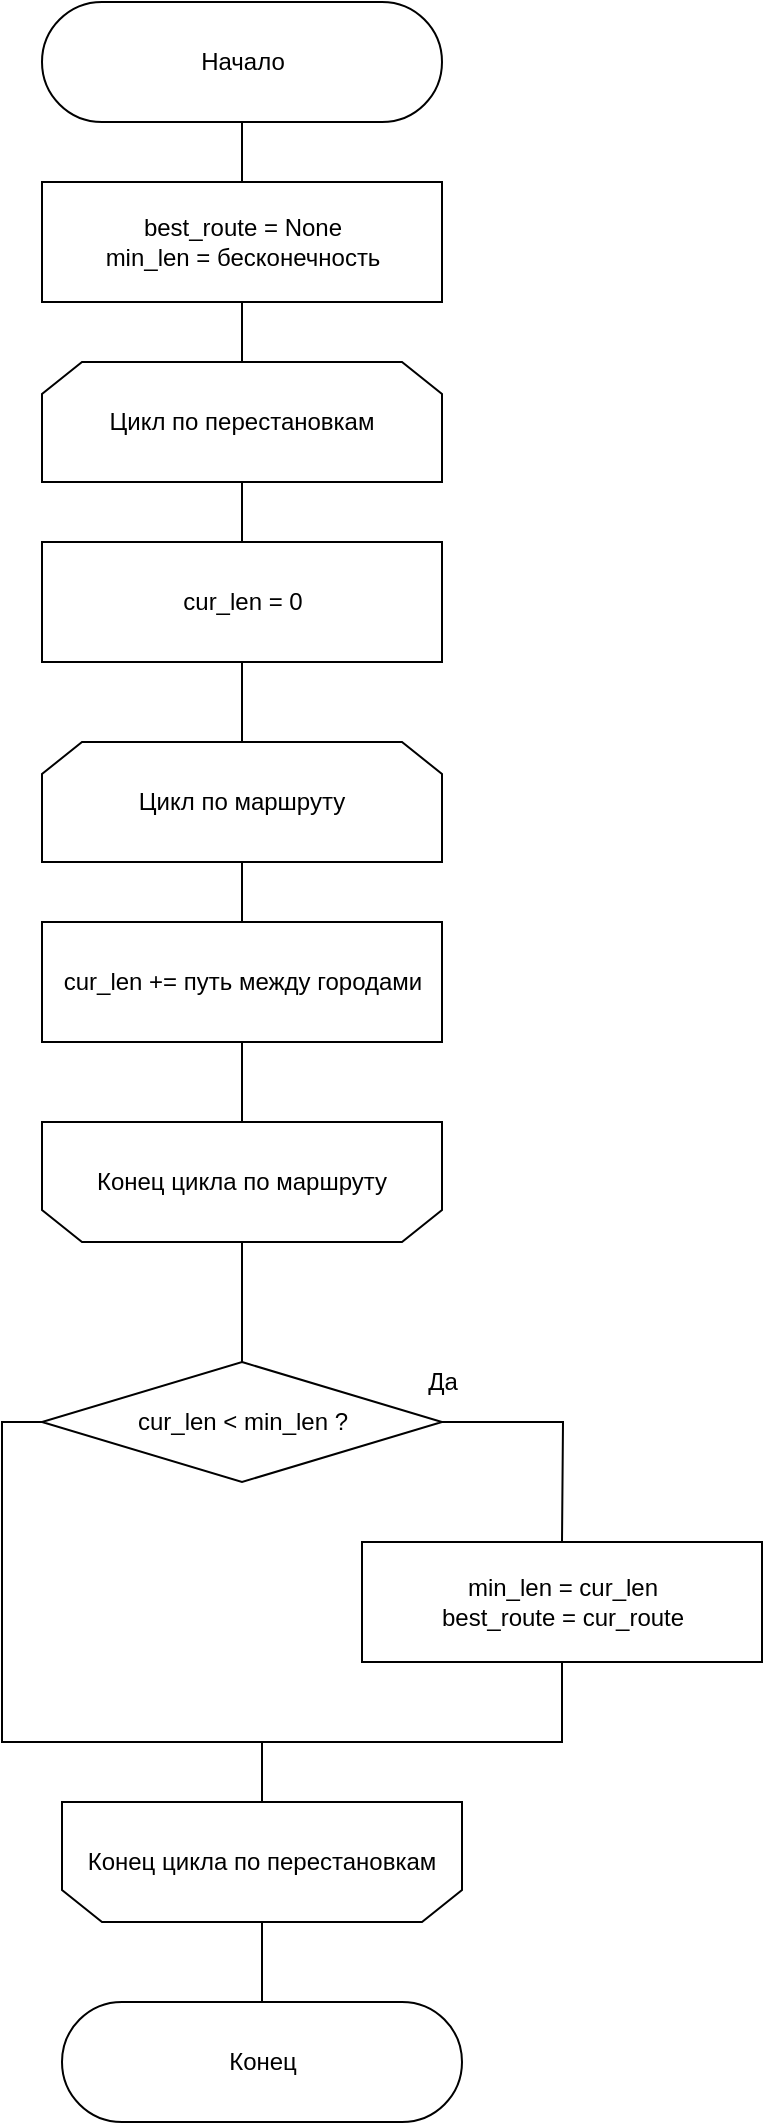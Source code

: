 <mxfile version="24.7.8">
  <diagram id="QM2p47kPDZQZnexqTIiv" name="Страница 1">
    <mxGraphModel dx="474" dy="838" grid="1" gridSize="10" guides="1" tooltips="1" connect="1" arrows="1" fold="1" page="1" pageScale="1" pageWidth="1654" pageHeight="2336" math="0" shadow="0">
      <root>
        <mxCell id="0" />
        <mxCell id="1" parent="0" />
        <mxCell id="197" style="edgeStyle=none;html=1;exitX=0.5;exitY=0.5;exitDx=0;exitDy=30;exitPerimeter=0;entryX=0.5;entryY=0;entryDx=0;entryDy=0;endArrow=none;endFill=0;" parent="1" source="3" target="167" edge="1">
          <mxGeometry relative="1" as="geometry" />
        </mxCell>
        <mxCell id="3" value="Начало" style="html=1;dashed=0;whitespace=wrap;shape=mxgraph.dfd.start" parent="1" vertex="1">
          <mxGeometry x="860" y="210" width="200" height="60" as="geometry" />
        </mxCell>
        <mxCell id="Kszkaf4qabi_7N6jdBUt-236" style="edgeStyle=orthogonalEdgeStyle;rounded=0;orthogonalLoop=1;jettySize=auto;html=1;exitX=0.5;exitY=1;exitDx=0;exitDy=0;entryX=0.5;entryY=0;entryDx=0;entryDy=0;endArrow=none;endFill=0;" edge="1" parent="1" source="167">
          <mxGeometry relative="1" as="geometry">
            <mxPoint x="960" y="390" as="targetPoint" />
          </mxGeometry>
        </mxCell>
        <mxCell id="167" value="best_route = None&lt;div&gt;min_len = бесконечность&lt;br&gt;&lt;/div&gt;" style="html=1;dashed=0;whitespace=wrap;" parent="1" vertex="1">
          <mxGeometry x="860" y="300" width="200" height="60" as="geometry" />
        </mxCell>
        <mxCell id="231" style="edgeStyle=orthogonalEdgeStyle;rounded=0;html=1;exitX=0.5;exitY=1;exitDx=0;exitDy=0;entryX=0.5;entryY=0;entryDx=0;entryDy=0;endArrow=none;endFill=0;" parent="1" source="181" target="228" edge="1">
          <mxGeometry relative="1" as="geometry" />
        </mxCell>
        <mxCell id="Kszkaf4qabi_7N6jdBUt-237" style="edgeStyle=orthogonalEdgeStyle;rounded=0;orthogonalLoop=1;jettySize=auto;html=1;exitX=0.5;exitY=0;exitDx=0;exitDy=0;entryX=0.5;entryY=1;entryDx=0;entryDy=0;endArrow=none;endFill=0;" edge="1" parent="1" source="181">
          <mxGeometry relative="1" as="geometry">
            <mxPoint x="960" y="360" as="targetPoint" />
          </mxGeometry>
        </mxCell>
        <mxCell id="181" value="Цикл по перестановкам" style="shape=loopLimit;whiteSpace=wrap;html=1;direction=east" parent="1" vertex="1">
          <mxGeometry x="860" y="390" width="200" height="60" as="geometry" />
        </mxCell>
        <mxCell id="199" style="edgeStyle=orthogonalEdgeStyle;rounded=0;orthogonalLoop=1;jettySize=auto;html=1;exitX=1;exitY=0.5;exitDx=0;exitDy=0;endArrow=none;endFill=0;" parent="1" source="201" edge="1">
          <mxGeometry relative="1" as="geometry">
            <mxPoint x="1120" y="980" as="targetPoint" />
          </mxGeometry>
        </mxCell>
        <mxCell id="Kszkaf4qabi_7N6jdBUt-247" style="edgeStyle=orthogonalEdgeStyle;rounded=0;orthogonalLoop=1;jettySize=auto;html=1;exitX=0;exitY=0.5;exitDx=0;exitDy=0;endArrow=none;endFill=0;" edge="1" parent="1" source="201">
          <mxGeometry relative="1" as="geometry">
            <mxPoint x="970" y="1080" as="targetPoint" />
            <Array as="points">
              <mxPoint x="840" y="920" />
              <mxPoint x="840" y="1080" />
            </Array>
          </mxGeometry>
        </mxCell>
        <mxCell id="201" value="cur_len &amp;lt; min_len ?" style="shape=rhombus;html=1;dashed=0;whitespace=wrap;perimeter=rhombusPerimeter;" parent="1" vertex="1">
          <mxGeometry x="860" y="890" width="200" height="60" as="geometry" />
        </mxCell>
        <mxCell id="202" value="Да" style="text;html=1;align=center;verticalAlign=middle;resizable=0;points=[];autosize=1;strokeColor=none;" parent="1" vertex="1">
          <mxGeometry x="1045" y="890" width="30" height="20" as="geometry" />
        </mxCell>
        <mxCell id="Kszkaf4qabi_7N6jdBUt-245" style="edgeStyle=orthogonalEdgeStyle;rounded=0;orthogonalLoop=1;jettySize=auto;html=1;exitX=0.5;exitY=1;exitDx=0;exitDy=0;entryX=0.5;entryY=1;entryDx=0;entryDy=0;endArrow=none;endFill=0;" edge="1" parent="1" source="203" target="212">
          <mxGeometry relative="1" as="geometry">
            <Array as="points">
              <mxPoint x="1120" y="1080" />
              <mxPoint x="970" y="1080" />
            </Array>
          </mxGeometry>
        </mxCell>
        <mxCell id="203" value="min_len = cur_len&lt;br&gt;best_route = cur_route" style="html=1;dashed=0;whitespace=wrap;" parent="1" vertex="1">
          <mxGeometry x="1020" y="980" width="200" height="60" as="geometry" />
        </mxCell>
        <mxCell id="212" value="Конец цикла по перестановкам" style="shape=loopLimit;whiteSpace=wrap;html=1;strokeWidth=1;direction=west;" parent="1" vertex="1">
          <mxGeometry x="870" y="1110" width="200" height="60" as="geometry" />
        </mxCell>
        <mxCell id="215" value="Конец" style="html=1;dashed=0;whitespace=wrap;shape=mxgraph.dfd.start" parent="1" vertex="1">
          <mxGeometry x="870" y="1210" width="200" height="60" as="geometry" />
        </mxCell>
        <mxCell id="Kszkaf4qabi_7N6jdBUt-241" style="edgeStyle=orthogonalEdgeStyle;rounded=0;orthogonalLoop=1;jettySize=auto;html=1;exitX=0.5;exitY=1;exitDx=0;exitDy=0;entryX=0.5;entryY=0;entryDx=0;entryDy=0;endArrow=none;endFill=0;" edge="1" parent="1" source="228" target="Kszkaf4qabi_7N6jdBUt-239">
          <mxGeometry relative="1" as="geometry" />
        </mxCell>
        <mxCell id="228" value="cur_len = 0" style="html=1;dashed=0;whitespace=wrap;" parent="1" vertex="1">
          <mxGeometry x="860" y="480" width="200" height="60" as="geometry" />
        </mxCell>
        <mxCell id="Kszkaf4qabi_7N6jdBUt-238" style="edgeStyle=orthogonalEdgeStyle;rounded=0;html=1;exitX=0.5;exitY=1;exitDx=0;exitDy=0;entryX=0.5;entryY=0;entryDx=0;entryDy=0;endArrow=none;endFill=0;" edge="1" parent="1" source="Kszkaf4qabi_7N6jdBUt-239" target="Kszkaf4qabi_7N6jdBUt-240">
          <mxGeometry relative="1" as="geometry" />
        </mxCell>
        <mxCell id="Kszkaf4qabi_7N6jdBUt-239" value="Цикл по маршруту" style="shape=loopLimit;whiteSpace=wrap;html=1;direction=east" vertex="1" parent="1">
          <mxGeometry x="860" y="580" width="200" height="60" as="geometry" />
        </mxCell>
        <mxCell id="Kszkaf4qabi_7N6jdBUt-243" style="edgeStyle=orthogonalEdgeStyle;rounded=0;orthogonalLoop=1;jettySize=auto;html=1;exitX=0.5;exitY=1;exitDx=0;exitDy=0;entryX=0.5;entryY=1;entryDx=0;entryDy=0;endArrow=none;endFill=0;" edge="1" parent="1" source="Kszkaf4qabi_7N6jdBUt-240" target="Kszkaf4qabi_7N6jdBUt-242">
          <mxGeometry relative="1" as="geometry" />
        </mxCell>
        <mxCell id="Kszkaf4qabi_7N6jdBUt-240" value="cur_len += путь между городами" style="html=1;dashed=0;whitespace=wrap;" vertex="1" parent="1">
          <mxGeometry x="860" y="670" width="200" height="60" as="geometry" />
        </mxCell>
        <mxCell id="Kszkaf4qabi_7N6jdBUt-244" style="edgeStyle=orthogonalEdgeStyle;rounded=0;orthogonalLoop=1;jettySize=auto;html=1;exitX=0.5;exitY=0;exitDx=0;exitDy=0;entryX=0.5;entryY=0;entryDx=0;entryDy=0;endArrow=none;endFill=0;" edge="1" parent="1" source="Kszkaf4qabi_7N6jdBUt-242" target="201">
          <mxGeometry relative="1" as="geometry" />
        </mxCell>
        <mxCell id="Kszkaf4qabi_7N6jdBUt-242" value="Конец цикла по маршруту" style="shape=loopLimit;whiteSpace=wrap;html=1;strokeWidth=1;direction=west;" vertex="1" parent="1">
          <mxGeometry x="860" y="770" width="200" height="60" as="geometry" />
        </mxCell>
        <mxCell id="Kszkaf4qabi_7N6jdBUt-246" style="edgeStyle=orthogonalEdgeStyle;rounded=0;orthogonalLoop=1;jettySize=auto;html=1;exitX=0.5;exitY=0;exitDx=0;exitDy=0;entryX=0.5;entryY=0.5;entryDx=0;entryDy=-30;entryPerimeter=0;endArrow=none;endFill=0;" edge="1" parent="1" source="212" target="215">
          <mxGeometry relative="1" as="geometry" />
        </mxCell>
      </root>
    </mxGraphModel>
  </diagram>
</mxfile>
